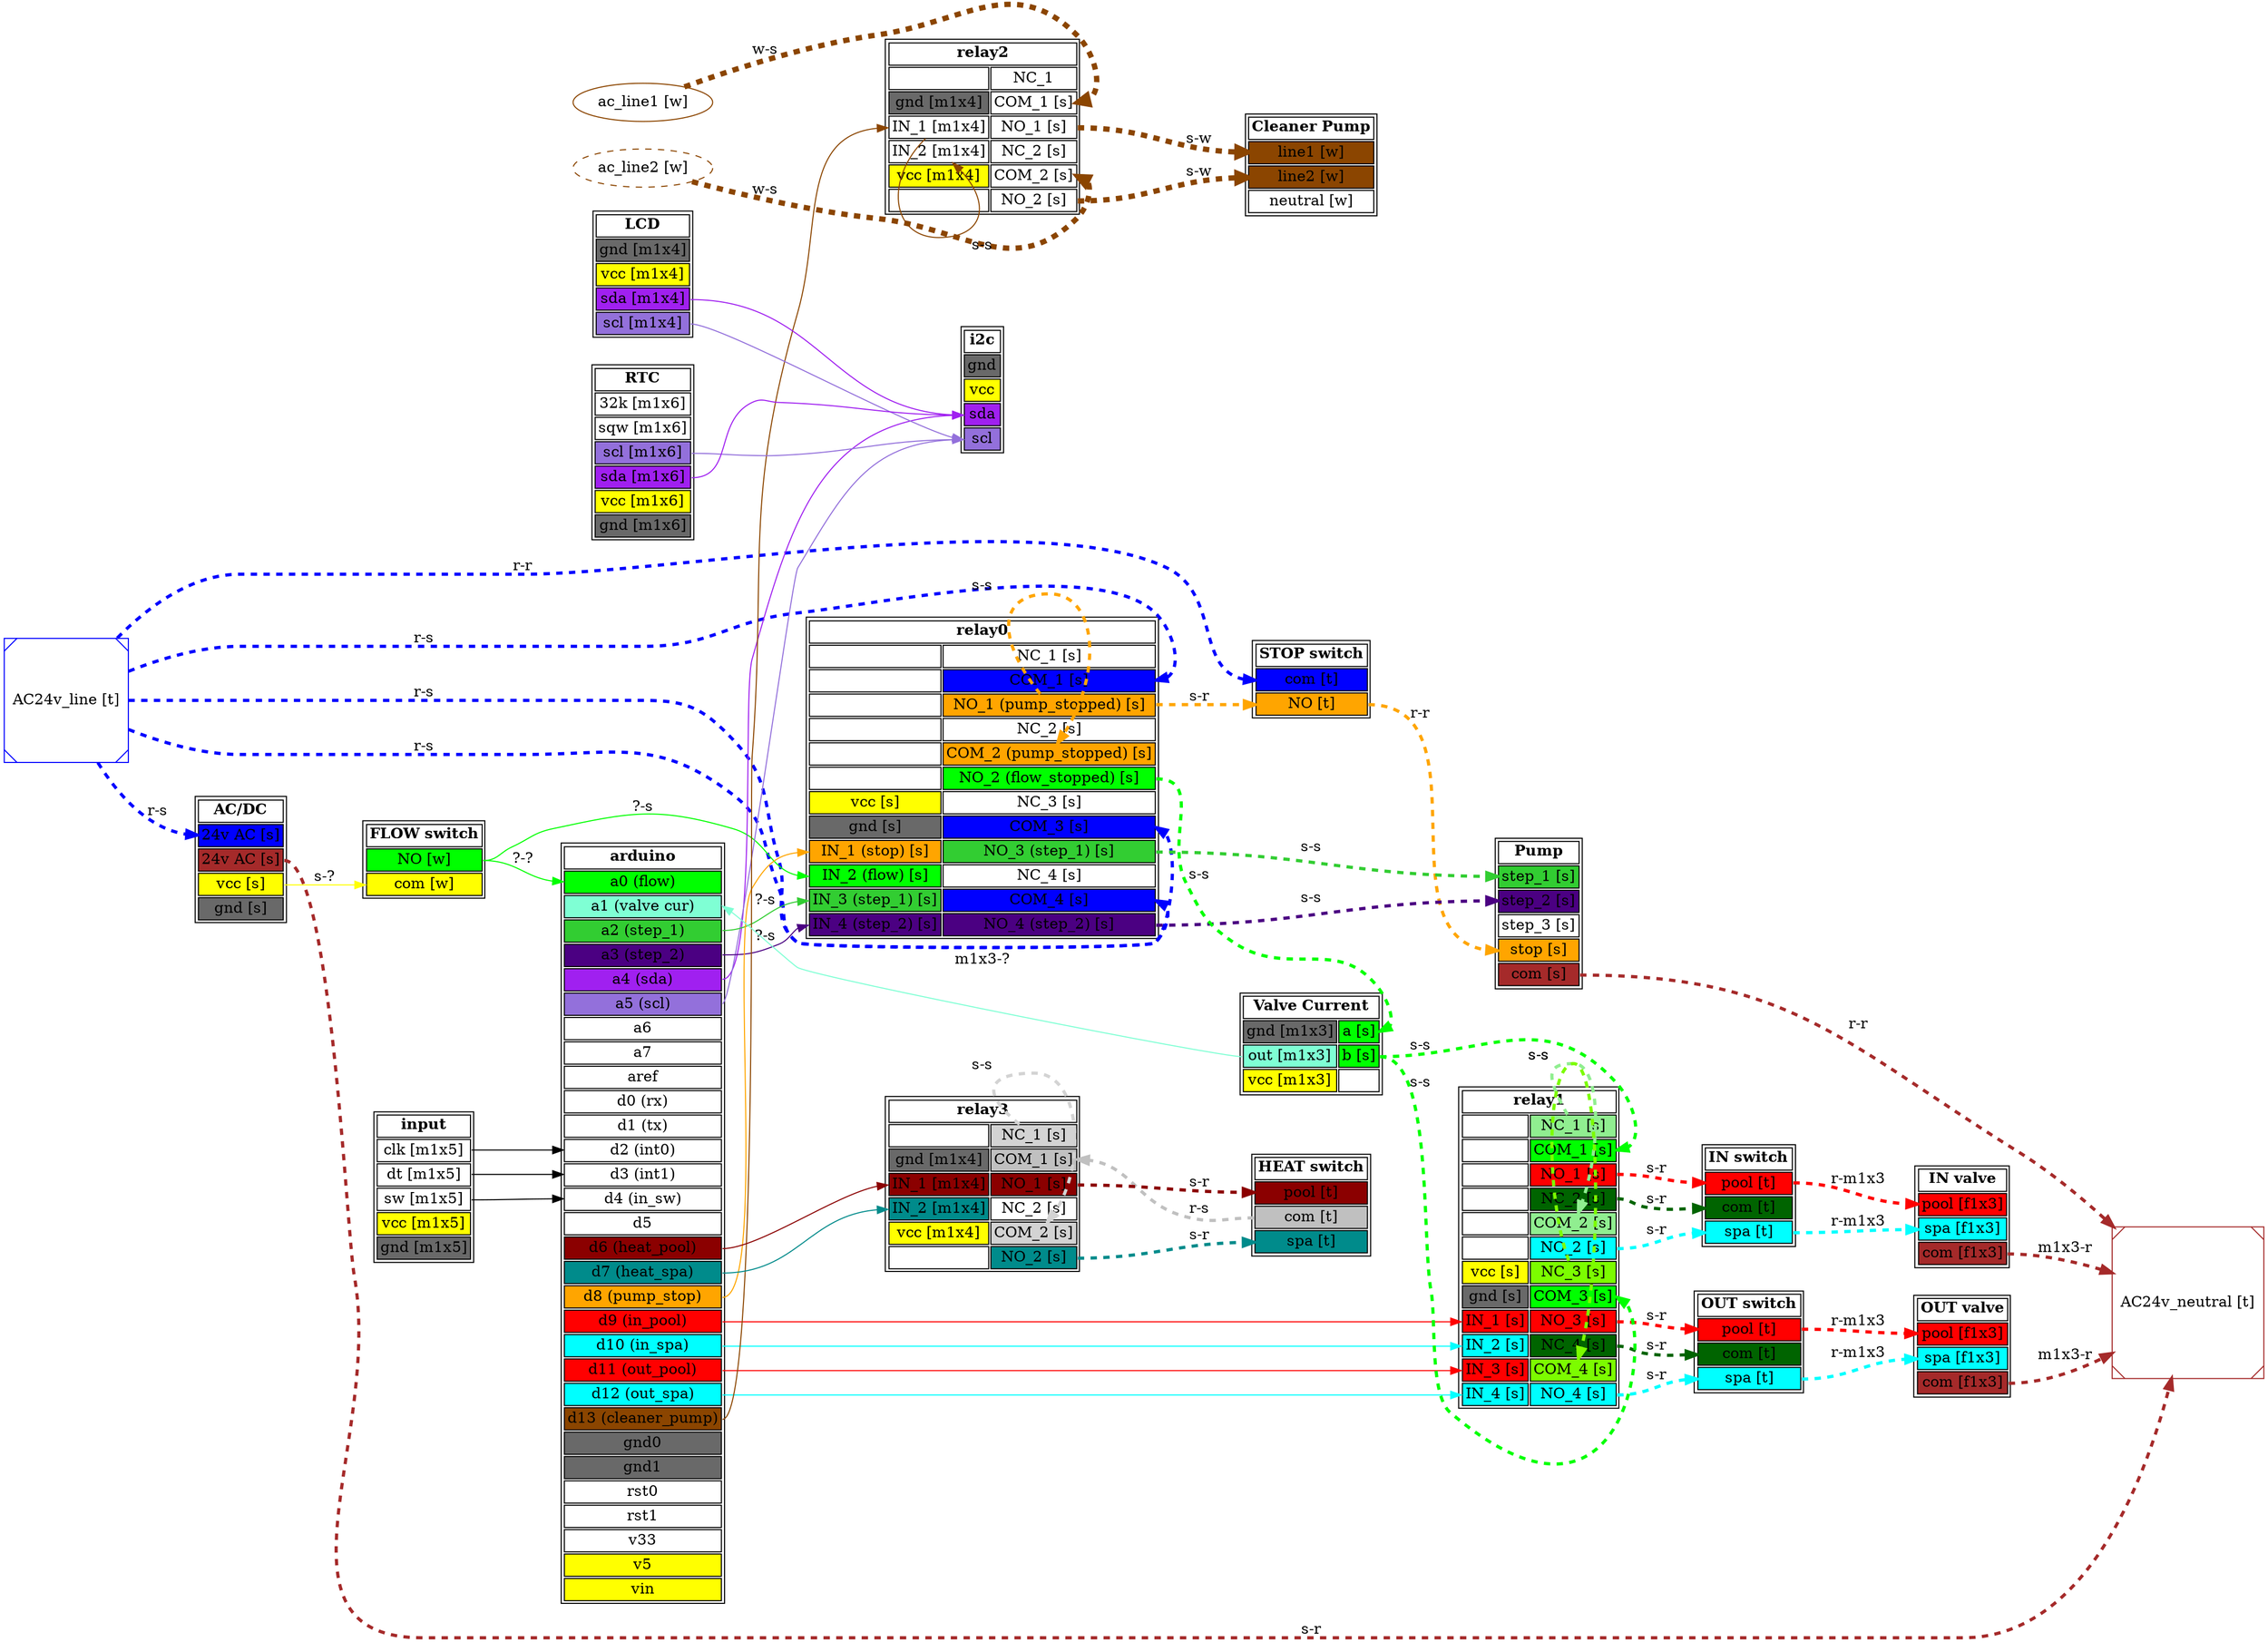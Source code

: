 digraph {
	rankdir=LR;

	// connection types:
	// [w] - wire
	// [s] - screw block
	// [r] - ring
	// [t] - screw terminal (like for rings)
	// [f2x3] - female JST, 2 by 3 (6 pins)
	// [m1x4] - male JST, 1 by 4 (4 pins)

	ac_line1 [color=darkorange4, label="ac_line1 [w]"];
	ac_line2 [color=darkorange4, style=dashed, label="ac_line2 [w]"];
	// ac110v_neutral [style=dashed];

	// cleaner_pump_l1 [color=darkorange4];
	// cleaner_pump_l2 [color=darkorange4];
	cleaner_pump [shape=plaintext, label=<<table>
		<tr><td><b>Cleaner Pump</b></td></tr>
		<tr><td port="line1" bgcolor="darkorange4">line1 [w]</td></tr>	
		<tr><td port="line2" bgcolor="darkorange4">line2 [w]</td></tr>	
		<tr><td port="neutral">neutral [w]</td></tr>	
	</table>>];

	pump [shape=plaintext, label=<<table>
		<tr><td><b>Pump</b></td></tr>
		<tr><td port="step_1" bgcolor="limegreen">step_1 [s]</td></tr>	
		<tr><td port="step_2" bgcolor="indigo">step_2 [s]</td></tr>	
		<tr><td port="step_3">step_3 [s]</td></tr>	
		<tr><td port="stop" bgcolor="orange">stop [s]</td></tr>	
		<tr><td port="com" bgcolor="brown">com [s]</td></tr>	
	</table>>];

	acdc [shape=plaintext, label=<<table>
		<tr><td><b>AC/DC</b></td></tr>
		<tr><td port="ac_l" bgcolor="blue">24v AC [s]</td></tr>	
		<tr><td port="ac_n" bgcolor="brown">24v AC [s]</td></tr>
		<tr><td port="vcc" bgcolor="yellow">vcc [s]</td></tr>
		<tr><td port="gnd" bgcolor="dimgray">gnd [s]</td></tr>
	</table>>];

	ac24v_line [shape=Msquare, color=blue, label="AC24v_line [t]"];
	ac24v_neutral [shape=Msquare, color=brown, label="AC24v_neutral [t]"];

	in_valve [shape=plaintext, label=<<table>
		<tr><td><b>IN valve</b></td></tr>
		<tr><td port="pool" bgcolor="red">pool [f1x3]</td></tr>	
		<tr><td port="spa" bgcolor="aqua">spa [f1x3]</td></tr>
		<tr><td port="com" bgcolor="brown">com [f1x3]</td></tr>
	</table>>];
	in_switch [shape=plaintext, label=<<table>
		<tr><td><b>IN switch</b></td></tr>
		<tr><td port="pool" bgcolor="red">pool [t]</td></tr>	
		<tr><td port="com" bgcolor="darkgreen">com [t]</td></tr>
		<tr><td port="spa" bgcolor="aqua">spa [t]</td></tr>
	</table>>];
	out_valve [shape=plaintext, label=<<table>
		<tr><td><b>OUT valve</b></td></tr>
		<tr><td port="pool" bgcolor="red">pool [f1x3]</td></tr>	
		<tr><td port="spa" bgcolor="aqua">spa [f1x3]</td></tr>
		<tr><td port="com" bgcolor="brown">com [f1x3]</td></tr>
	</table>>];
	out_switch [shape=plaintext, label=<<table>
		<tr><td><b>OUT switch</b></td></tr>
		<tr><td port="pool" bgcolor="red">pool [t]</td></tr>	
		<tr><td port="com" bgcolor="darkgreen">com [t]</td></tr>
		<tr><td port="spa" bgcolor="aqua">spa [t]</td></tr>
	</table>>];

	stop_switch [shape=plaintext, label=<<table>
		<tr><td><b>STOP switch</b></td></tr>
		<tr><td port="com" bgcolor="blue">com [t]</td></tr>
		<tr><td port="no" bgcolor="orange">NO [t]</td></tr>	
	</table>>];

	flow_switch [shape=plaintext, label=<<table>
		<tr><td><b>FLOW switch</b></td></tr>
		<tr><td port="no" bgcolor="green">NO [w]</td></tr>	
		<tr><td port="com" bgcolor="yellow">com [w]</td></tr>
	</table>>];
	
	heater_switch [shape=plaintext, label=<<table>
		<tr><td><b>HEAT switch</b></td></tr>
		<tr><td port="pool" bgcolor="darkred">pool [t]</td></tr>	
		<tr><td port="com" bgcolor="gray">com [t]</td></tr>
		<tr><td port="spa" bgcolor="darkcyan">spa [t]</td></tr>
	</table>>];

	arduino [shape=plaintext, label=<<table>
		<tr><td><b>arduino</b></td></tr>
		<tr><td port="a0" bgcolor="green">a0 (flow)</td></tr>
		<tr><td port="a1" bgcolor="aquamarine">a1 (valve cur)</td></tr>
		<tr><td port="a2" bgcolor="limegreen">a2 (step_1)</td></tr>
		<tr><td port="a3" bgcolor="indigo">a3 (step_2)</td></tr>
		<tr><td port="a4" bgcolor="purple">a4 (sda)</td></tr>
		<tr><td port="a5" bgcolor="mediumpurple">a5 (scl)</td></tr>
		<tr><td port="a6">a6</td></tr>
		<tr><td port="a7">a7</td></tr>
		<tr><td port="aref">aref</td></tr>
		<tr><td port="d0">d0 (rx)</td></tr>
		<tr><td port="d1">d1 (tx)</td></tr>
		<tr><td port="d2">d2 (int0)</td></tr>
		<tr><td port="d3">d3 (int1)</td></tr>
		<tr><td port="d4">d4 (in_sw)</td></tr>
		<tr><td port="d5">d5</td></tr>
		<tr><td port="d6" bgcolor="darkred">d6 (heat_pool)</td></tr>
		<tr><td port="d7" bgcolor="darkcyan">d7 (heat_spa)</td></tr>
		<tr><td port="d8" bgcolor="orange">d8 (pump_stop)</td></tr>
		<tr><td port="d9" bgcolor="red">d9 (in_pool)</td></tr>
		<tr><td port="d10" bgcolor="aqua">d10 (in_spa)</td></tr>
		<tr><td port="d11" bgcolor="red">d11 (out_pool)</td></tr>
		<tr><td port="d12" bgcolor="aqua">d12 (out_spa)</td></tr>
		<tr><td port="d13" bgcolor="darkorange4">d13 (cleaner_pump)</td></tr>
		<tr><td port="gnd0" bgcolor="dimgray">gnd0</td></tr>
		<tr><td port="gnd1" bgcolor="dimgray">gnd1</td></tr>
		<tr><td port="rst0">rst0</td></tr>
		<tr><td port="rst1">rst1</td></tr>
		<tr><td port="v33">v33</td></tr>
		<tr><td port="v5" bgcolor="yellow">v5</td></tr>
		<tr><td port="vin" bgcolor="yellow">vin</td></tr>
		</table>>];

	i2c [shape=plaintext, label=<<table>
		<tr><td><b>i2c</b></td></tr>
		<tr><td port="gnd" bgcolor="dimgray">gnd</td></tr>	
		<tr><td port="vcc" bgcolor="yellow">vcc</td></tr>
		<tr><td port="sda" bgcolor="purple">sda</td></tr>
		<tr><td port="scl" bgcolor="mediumpurple">scl</td></tr>
	</table>>];
	
	lcd [shape=plaintext, label=<<table>
		<tr><td><b>LCD</b></td></tr>
		<tr><td port="gnd" bgcolor="dimgray">gnd [m1x4]</td></tr>	
		<tr><td port="vcc" bgcolor="yellow">vcc [m1x4]</td></tr>
		<tr><td port="sda" bgcolor="purple">sda [m1x4]</td></tr>
		<tr><td port="scl" bgcolor="mediumpurple">scl [m1x4]</td></tr>
	</table>>];

	
	input [shape=plaintext, label=<<table>
		<tr><td><b>input</b></td></tr>
		<tr><td port="clk">clk [m1x5]</td></tr>
		<tr><td port="dt">dt [m1x5]</td></tr>
		<tr><td port="sw">sw [m1x5]</td></tr>
		<tr><td port="vcc" bgcolor="yellow">vcc [m1x5]</td></tr>
		<tr><td port="gnd" bgcolor="dimgray">gnd [m1x5]</td></tr>	
	</table>>];

	
	rtc [shape=plaintext, label=<<table>
		<tr><td><b>RTC</b></td></tr>
		<tr><td port="32k">32k [m1x6]</td></tr>
		<tr><td port="sqw">sqw [m1x6]</td></tr>
		<tr><td port="scl" bgcolor="mediumpurple">scl [m1x6]</td></tr>
		<tr><td port="sda" bgcolor="purple">sda [m1x6]</td></tr>
		<tr><td port="vcc" bgcolor="yellow">vcc [m1x6]</td></tr>
		<tr><td port="gnd" bgcolor="dimgray">gnd [m1x6]</td></tr>	
	</table>>];

	
	relay0 [shape=plaintext, label=<<table>
		<tr><td colspan="2"><b>relay0</b></td></tr>
		<tr><td></td><td port="nc_1">NC_1 [s]</td></tr>
		<tr><td></td><td port="com_1" bgcolor="blue">COM_1 [s]</td></tr>
		<tr><td></td><td port="no_1" bgcolor="orange">NO_1 (pump_stopped) [s]</td></tr>
		<tr><td></td><td port="nc_2">NC_2 [s]</td></tr>
		<tr><td></td><td port="com_2" bgcolor="orange">COM_2 (pump_stopped) [s]</td></tr>
		<tr><td></td><td port="no_2" bgcolor="green">NO_2 (flow_stopped) [s]</td></tr>
		<tr><td port="vcc" bgcolor="yellow">vcc [s]</td>
			<td port="nc_3">NC_3 [s]</td></tr>
		<tr><td port="gnd" bgcolor="dimgray">gnd [s]</td>
			<td port="com_3" bgcolor="blue">COM_3 [s]</td></tr>
		<tr><td port="in_1" bgcolor="orange">IN_1 (stop) [s]</td>
			<td port="no_3" bgcolor="limegreen">NO_3 (step_1) [s]</td></tr>
		<tr><td port="in_2" bgcolor="green">IN_2 (flow) [s]</td>
			<td port="nc_4">NC_4 [s]</td></tr>
		<tr><td port="in_3" bgcolor="limegreen">IN_3 (step_1) [s]</td>
			<td port="com_4" bgcolor="blue">COM_4 [s]</td></tr>
		<tr><td port="in_4" bgcolor="indigo">IN_4 (step_2) [s]</td>
			<td port="no_4" bgcolor="indigo">NO_4 (step_2) [s]</td></tr>
		</table>>];

	relay1 [shape=plaintext, label=<<table>
		<tr><td colspan="2"><b>relay1</b></td></tr>
		<tr><td></td><td port="nc_1" bgcolor="lightgreen">NC_1 [s]</td></tr>
		<tr><td></td><td port="com_1" bgcolor="green">COM_1 [s]</td></tr>
		<tr><td></td><td port="no_1" bgcolor="red">NO_1 [s]</td></tr>
		<tr><td></td><td port="nc_2" bgcolor="darkgreen">NC_2 [s]</td></tr>
		<tr><td></td><td port="com_2" bgcolor="lightgreen">COM_2 [s]</td></tr>
		<tr><td></td><td port="no_2" bgcolor="aqua">NO_2 [s]</td></tr>
		<tr><td port="vcc" bgcolor="yellow">vcc [s]</td>
			<td port="nc_3" bgcolor="lawngreen">NC_3 [s]</td></tr>
		<tr><td port="gnd" bgcolor="dimgray">gnd [s]</td>
			<td port="com_3" bgcolor="green">COM_3 [s]</td></tr>
		<tr><td port="in_1" bgcolor="red">IN_1 [s]</td>
			<td port="no_3" bgcolor="red">NO_3 [s]</td></tr>
		<tr><td port="in_2" bgcolor="aqua">IN_2 [s]</td>
			<td port="nc_4" bgcolor="darkgreen">NC_4 [s]</td></tr>
		<tr><td port="in_3" bgcolor="red">IN_3 [s]</td>
			<td port="com_4" bgcolor="lawngreen">COM_4 [s]</td></tr>
		<tr><td port="in_4" bgcolor="aqua">IN_4 [s]</td>
			<td port="no_4" bgcolor="aqua">NO_4 [s]</td></tr>
	</table>>];
	
	
	relay2 [shape=plaintext label=<<table>
		<tr><td colspan="2"><b>relay2</b></td></tr>
		<tr><td></td><td port="nc_1">NC_1</td></tr>
		<tr><td port="gnd" bgcolor="dimgray">gnd [m1x4]</td>
			<td port="com_1">COM_1 [s]</td></tr>
		<tr><td port="in_1">IN_1 [m1x4]</td>
			<td port="no_1">NO_1 [s]</td></tr>
		<tr><td port="in_2">IN_2 [m1x4]</td>
			<td port="nc_2">NC_2 [s]</td></tr>
		<tr><td port="vcc" bgcolor="yellow">vcc [m1x4]</td>
			<td port="com_2">COM_2 [s]</td></tr>
		<tr><td></td><td port="no_2">NO_2 [s]</td></tr>
		</table>>];

	relay3 [shape=plaintext label=<<table>
		<tr><td colspan="2"><b>relay3</b></td></tr>
		<tr><td></td><td port="nc_1" bgcolor="lightgray">NC_1 [s]</td></tr>
		<tr><td port="gnd" bgcolor="dimgray">gnd [m1x4]</td>
			<td port="com_1" bgcolor="gray">COM_1 [s]</td>
		</tr>
		<tr><td port="in_1" bgcolor="darkred">IN_1 [m1x4]</td>
			<td port="no_1" bgcolor="darkred">NO_1 [s]</td></tr>
		<tr><td port="in_2" bgcolor="darkcyan">IN_2 [m1x4]</td>
			<td port="nc_2">NC_2 [s]</td></tr>
		<tr><td port="vcc" bgcolor="yellow">vcc [m1x4]</td>
			<td port="com_2" bgcolor="lightgray">COM_2 [s]</td></tr>
		<tr><td></td><td port="no_2" bgcolor="darkcyan">NO_2 [s]</td></tr>
		</table>>];

	valve_cur_sens [shape=plaintext, label=<<table>
		<tr><td colspan="2"><b>Valve Current</b></td></tr>
		<tr><td port="gnd" bgcolor="dimgray">gnd [m1x3]</td>
			<td port="a" bgcolor="green">a [s]</td></tr>
		<tr><td port="out" bgcolor="aquamarine">out [m1x3]</td>
			<td port="b" bgcolor="green">b [s]</td></tr>
		<tr><td port="vcc" bgcolor="yellow">vcc [m1x3]</td><td></td></tr>
		</table>>];

	// =========== CONNECTIONS ===========
	ac24v_line -> acdc:ac_l [label="r-s", style=dashed, color=blue, penwidth=3];
	ac24v_line -> relay0:com_1 [label="r-s", style=dashed, color=blue, penwidth=3];
	ac24v_line -> relay0:com_3 [label="r-s", style=dashed, color=blue, penwidth=3];
	ac24v_line -> relay0:com_4 [label="r-s", style=dashed, color=blue, penwidth=3];
	ac24v_line -> stop_switch:com [label="r-r", style=dashed, color=blue, penwidth=3];
	ac_line1 -> relay2:com_1 [label="w-s", style=dashed, color=darkorange4, penwidth=5];
	ac_line2 -> relay2:com_2 [label="w-s", style=dashed, color=darkorange4, penwidth=5];
	acdc:ac_n -> ac24v_neutral [label="s-r", style=dashed, color=brown, penwidth=3];
	acdc:vcc -> flow_switch:com [label="s-?", color=yellow];
	arduino:a2 -> relay0:in_3 [label="?-s", color=limegreen];
	arduino:a3 -> relay0:in_4 [label="?-s", color=indigo];
	arduino:a4 -> i2c:sda [color=purple];
	arduino:a5 -> i2c:scl [color=mediumpurple];
	arduino:d10 -> relay1:in_2 [color=aqua];
	arduino:d11 -> relay1:in_3 [color=red];
	arduino:d12 -> relay1:in_4 [color=aqua];
	arduino:d13 -> relay2:in_1 [color=darkorange4];
	arduino:d6 -> relay3:in_1 [color=darkred];
	arduino:d7 -> relay3:in_2 [color=darkcyan];
	arduino:d8 -> relay0:in_1 [color=orange];
	arduino:d9 -> relay1:in_1 [color=red];
	flow_switch:no -> arduino:a0 [label="?-?", color=green];
	flow_switch:no -> relay0:in_2  [label="?-s", color=green];
	heater_switch:com -> relay3:com_1 [label="r-s", style=dashed, color=gray, penwidth=3];
	in_switch:pool -> in_valve:pool [label="r-m1x3", style=dashed, color=red, penwidth=3];
	in_switch:spa -> in_valve:spa [label="r-m1x3", style=dashed, color=aqua, penwidth=3];
	in_valve:com -> ac24v_neutral [label="m1x3-r", style=dashed, color=brown, penwidth=3];
	input:clk -> arduino:d2;
	input:dt -> arduino:d3;
	input:sw -> arduino:d4;
	lcd:scl -> i2c:scl [color=mediumpurple];
	lcd:sda -> i2c:sda [color=purple];
	out_switch:pool -> out_valve:pool [label="r-m1x3", style=dashed, color=red, penwidth=3];
	out_switch:spa -> out_valve:spa [label="r-m1x3", style=dashed, color=aqua, penwidth=3];
	out_valve:com -> ac24v_neutral [label="m1x3-r", style=dashed, color=brown, penwidth=3];
	pump:com -> ac24v_neutral [label="r-r", style=dashed, color=brown, penwidth=3];
	relay0:no_1 -> relay0:com_2 [label="s-s", style=dashed, color=orange, penwidth=3];
	relay0:no_1 -> stop_switch:no [label="s-r", style=dashed, color=orange, penwidth=3];
	relay0:no_2 -> valve_cur_sens:a [label="s-s", style=dashed, color=green, penwidth=3];
	relay0:no_3 -> pump:step_1 [label="s-s", style=dashed, color=limegreen, penwidth=3];
	relay0:no_4 -> pump:step_2 [label="s-s", style=dashed, color=indigo, penwidth=3];
	relay1:nc_1 -> relay1:com_2 [label="s-s", style=dashed, color=lightgreen, penwidth=3];
	relay1:nc_2 -> in_switch:com [label="s-r", style=dashed, color=darkgreen, penwidth=3];
	relay1:nc_3 -> relay1:com_4 [label="s-s", style=dashed, color=lawngreen, penwidth=3];
	relay1:nc_4 -> out_switch:com [label="s-r", style=dashed, color=darkgreen, penwidth=3];
	relay1:no_1 -> in_switch:pool [label="s-r", style=dashed, color=red, penwidth=3];
	relay1:no_2 -> in_switch:spa [label="s-r", style=dashed, color=aqua, penwidth=3];
	relay1:no_3 -> out_switch:pool [label="s-r", style=dashed, color=red, penwidth=3];
	relay1:no_4 -> out_switch:spa [label="s-r", style=dashed, color=aqua, penwidth=3];
	relay2:in_1 -> relay2:in_2 [label="s-s", color=darkorange4];
	relay2:no_1 -> cleaner_pump:line1 [label="s-w", color=darkorange4, style=dashed, penwidth=5];
	relay2:no_2 -> cleaner_pump:line2 [label="s-w", color=darkorange4, style=dashed, penwidth=5];
	relay3:nc_1 -> relay3:com_2 [label="s-s", style=dashed, color=lightgray, penwidth=3];
	relay3:no_1 -> heater_switch:pool [label="s-r", style=dashed, color=darkred, penwidth=3];
	relay3:no_2 -> heater_switch:spa [label="s-r", style=dashed, color=darkcyan, penwidth=3];
	rtc:scl -> i2c:scl [color=mediumpurple];
	rtc:sda -> i2c:sda [color=purple];
	stop_switch:no -> pump:stop [label="r-r", style=dashed, color=orange, penwidth=3];
	valve_cur_sens:b -> relay1:com_1 [label="s-s", style=dashed, color=green, penwidth=3];
	valve_cur_sens:b -> relay1:com_3 [label="s-s", style=dashed, color=green, penwidth=3];
	valve_cur_sens:out -> arduino:a1 [label="m1x3-?", color=aquamarine];

}